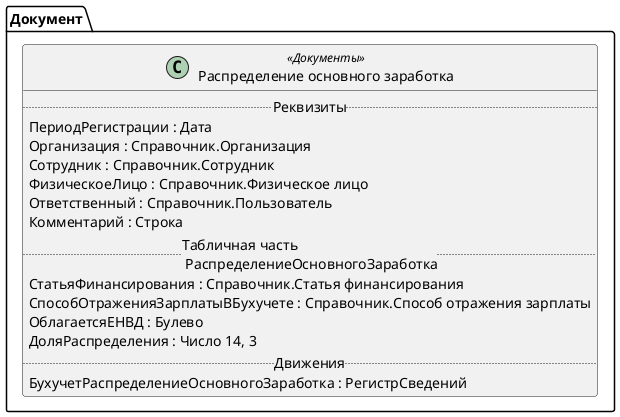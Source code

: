 ﻿@startuml РаспределениеОсновногоЗаработка
'!include templates.wsd
'..\include templates.wsd
class Документ.РаспределениеОсновногоЗаработка as "Распределение основного заработка" <<Документы>>
{
..Реквизиты..
ПериодРегистрации : Дата
Организация : Справочник.Организация
Сотрудник : Справочник.Сотрудник
ФизическоеЛицо : Справочник.Физическое лицо
Ответственный : Справочник.Пользователь
Комментарий : Строка
..Табличная часть \n РаспределениеОсновногоЗаработка..
СтатьяФинансирования : Справочник.Статья финансирования
СпособОтраженияЗарплатыВБухучете : Справочник.Способ отражения зарплаты
ОблагаетсяЕНВД : Булево
ДоляРаспределения : Число 14, 3
..Движения..
БухучетРаспределениеОсновногоЗаработка : РегистрСведений
}
@enduml
